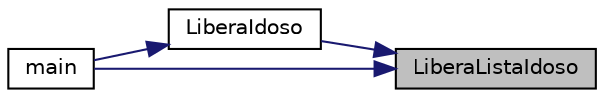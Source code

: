 digraph "LiberaListaIdoso"
{
 // LATEX_PDF_SIZE
  edge [fontname="Helvetica",fontsize="10",labelfontname="Helvetica",labelfontsize="10"];
  node [fontname="Helvetica",fontsize="10",shape=record];
  rankdir="RL";
  Node1 [label="LiberaListaIdoso",height=0.2,width=0.4,color="black", fillcolor="grey75", style="filled", fontcolor="black",tooltip="Libera a memoria alocada pela lista e suas celulas."];
  Node1 -> Node2 [dir="back",color="midnightblue",fontsize="10",style="solid"];
  Node2 [label="LiberaIdoso",height=0.2,width=0.4,color="black", fillcolor="white", style="filled",URL="$idoso_8h.html#a9f1fc433114612ab21373e245aa47712",tooltip="Libera a memoria alocada para a variavel de tipo Idoso."];
  Node2 -> Node3 [dir="back",color="midnightblue",fontsize="10",style="solid"];
  Node3 [label="main",height=0.2,width=0.4,color="black", fillcolor="white", style="filled",URL="$cliente_8c.html#a0ddf1224851353fc92bfbff6f499fa97",tooltip=" "];
  Node1 -> Node3 [dir="back",color="midnightblue",fontsize="10",style="solid"];
}
